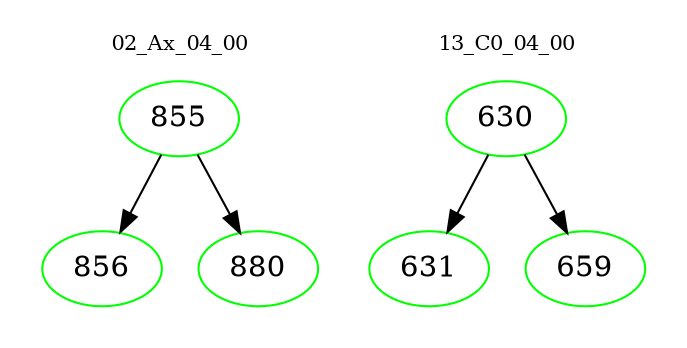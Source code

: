 digraph{
subgraph cluster_0 {
color = white
label = "02_Ax_04_00";
fontsize=10;
T0_855 [label="855", color="green"]
T0_855 -> T0_856 [color="black"]
T0_856 [label="856", color="green"]
T0_855 -> T0_880 [color="black"]
T0_880 [label="880", color="green"]
}
subgraph cluster_1 {
color = white
label = "13_C0_04_00";
fontsize=10;
T1_630 [label="630", color="green"]
T1_630 -> T1_631 [color="black"]
T1_631 [label="631", color="green"]
T1_630 -> T1_659 [color="black"]
T1_659 [label="659", color="green"]
}
}
